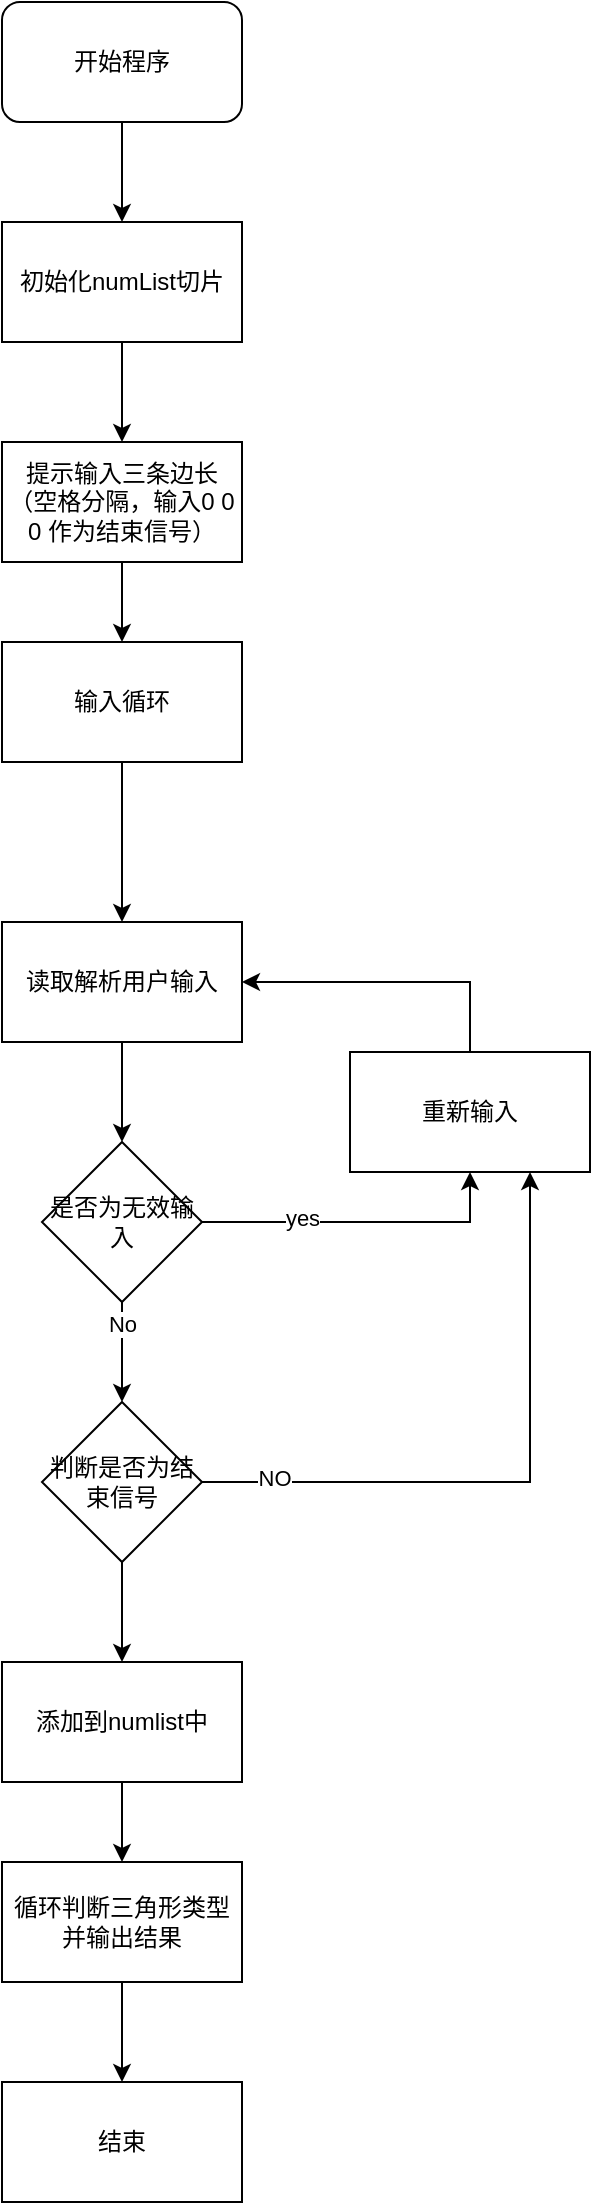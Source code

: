 <mxfile version="24.8.3">
  <diagram name="第 1 页" id="8Rc7tYSruqB4j2HT2wGH">
    <mxGraphModel dx="462" dy="510" grid="1" gridSize="10" guides="1" tooltips="1" connect="1" arrows="1" fold="1" page="1" pageScale="1" pageWidth="827" pageHeight="1169" math="0" shadow="0">
      <root>
        <mxCell id="0" />
        <mxCell id="1" parent="0" />
        <mxCell id="ssDMWkVqa4e1hbEo7RY9-23" value="" style="edgeStyle=orthogonalEdgeStyle;rounded=0;orthogonalLoop=1;jettySize=auto;html=1;" edge="1" parent="1" source="ssDMWkVqa4e1hbEo7RY9-1" target="ssDMWkVqa4e1hbEo7RY9-2">
          <mxGeometry relative="1" as="geometry" />
        </mxCell>
        <mxCell id="ssDMWkVqa4e1hbEo7RY9-1" value="开始程序" style="rounded=1;whiteSpace=wrap;html=1;" vertex="1" parent="1">
          <mxGeometry x="180" y="30" width="120" height="60" as="geometry" />
        </mxCell>
        <mxCell id="ssDMWkVqa4e1hbEo7RY9-22" value="" style="edgeStyle=orthogonalEdgeStyle;rounded=0;orthogonalLoop=1;jettySize=auto;html=1;" edge="1" parent="1" source="ssDMWkVqa4e1hbEo7RY9-2" target="ssDMWkVqa4e1hbEo7RY9-3">
          <mxGeometry relative="1" as="geometry" />
        </mxCell>
        <mxCell id="ssDMWkVqa4e1hbEo7RY9-2" value="初始化numList切片" style="rounded=0;whiteSpace=wrap;html=1;" vertex="1" parent="1">
          <mxGeometry x="180" y="140" width="120" height="60" as="geometry" />
        </mxCell>
        <mxCell id="ssDMWkVqa4e1hbEo7RY9-24" value="" style="edgeStyle=orthogonalEdgeStyle;rounded=0;orthogonalLoop=1;jettySize=auto;html=1;" edge="1" parent="1" source="ssDMWkVqa4e1hbEo7RY9-3" target="ssDMWkVqa4e1hbEo7RY9-4">
          <mxGeometry relative="1" as="geometry" />
        </mxCell>
        <mxCell id="ssDMWkVqa4e1hbEo7RY9-3" value="提示输入三条边长（空格分隔，输入0 0 0 作为结束信号）" style="rounded=0;whiteSpace=wrap;html=1;" vertex="1" parent="1">
          <mxGeometry x="180" y="250" width="120" height="60" as="geometry" />
        </mxCell>
        <mxCell id="ssDMWkVqa4e1hbEo7RY9-6" value="" style="edgeStyle=orthogonalEdgeStyle;rounded=0;orthogonalLoop=1;jettySize=auto;html=1;" edge="1" parent="1" source="ssDMWkVqa4e1hbEo7RY9-4" target="ssDMWkVqa4e1hbEo7RY9-5">
          <mxGeometry relative="1" as="geometry" />
        </mxCell>
        <mxCell id="ssDMWkVqa4e1hbEo7RY9-4" value="输入循环" style="rounded=0;whiteSpace=wrap;html=1;" vertex="1" parent="1">
          <mxGeometry x="180" y="350" width="120" height="60" as="geometry" />
        </mxCell>
        <mxCell id="ssDMWkVqa4e1hbEo7RY9-25" value="" style="edgeStyle=orthogonalEdgeStyle;rounded=0;orthogonalLoop=1;jettySize=auto;html=1;" edge="1" parent="1" source="ssDMWkVqa4e1hbEo7RY9-5" target="ssDMWkVqa4e1hbEo7RY9-7">
          <mxGeometry relative="1" as="geometry" />
        </mxCell>
        <mxCell id="ssDMWkVqa4e1hbEo7RY9-5" value="读取解析用户输入" style="whiteSpace=wrap;html=1;rounded=0;" vertex="1" parent="1">
          <mxGeometry x="180" y="490" width="120" height="60" as="geometry" />
        </mxCell>
        <mxCell id="ssDMWkVqa4e1hbEo7RY9-9" style="edgeStyle=orthogonalEdgeStyle;rounded=0;orthogonalLoop=1;jettySize=auto;html=1;exitX=1;exitY=0.5;exitDx=0;exitDy=0;entryX=0.5;entryY=1;entryDx=0;entryDy=0;" edge="1" parent="1" source="ssDMWkVqa4e1hbEo7RY9-7" target="ssDMWkVqa4e1hbEo7RY9-8">
          <mxGeometry relative="1" as="geometry" />
        </mxCell>
        <mxCell id="ssDMWkVqa4e1hbEo7RY9-11" value="yes" style="edgeLabel;html=1;align=center;verticalAlign=middle;resizable=0;points=[];" vertex="1" connectable="0" parent="ssDMWkVqa4e1hbEo7RY9-9">
          <mxGeometry x="-0.371" y="2" relative="1" as="geometry">
            <mxPoint as="offset" />
          </mxGeometry>
        </mxCell>
        <mxCell id="ssDMWkVqa4e1hbEo7RY9-13" value="" style="edgeStyle=orthogonalEdgeStyle;rounded=0;orthogonalLoop=1;jettySize=auto;html=1;" edge="1" parent="1" source="ssDMWkVqa4e1hbEo7RY9-7">
          <mxGeometry relative="1" as="geometry">
            <mxPoint x="240" y="730" as="targetPoint" />
          </mxGeometry>
        </mxCell>
        <mxCell id="ssDMWkVqa4e1hbEo7RY9-14" value="No" style="edgeLabel;html=1;align=center;verticalAlign=middle;resizable=0;points=[];" vertex="1" connectable="0" parent="ssDMWkVqa4e1hbEo7RY9-13">
          <mxGeometry x="-0.56" relative="1" as="geometry">
            <mxPoint as="offset" />
          </mxGeometry>
        </mxCell>
        <mxCell id="ssDMWkVqa4e1hbEo7RY9-7" value="是否为无效输入" style="rhombus;whiteSpace=wrap;html=1;" vertex="1" parent="1">
          <mxGeometry x="200" y="600" width="80" height="80" as="geometry" />
        </mxCell>
        <mxCell id="ssDMWkVqa4e1hbEo7RY9-10" style="edgeStyle=orthogonalEdgeStyle;rounded=0;orthogonalLoop=1;jettySize=auto;html=1;exitX=0.5;exitY=0;exitDx=0;exitDy=0;entryX=1;entryY=0.5;entryDx=0;entryDy=0;" edge="1" parent="1" source="ssDMWkVqa4e1hbEo7RY9-8" target="ssDMWkVqa4e1hbEo7RY9-5">
          <mxGeometry relative="1" as="geometry" />
        </mxCell>
        <mxCell id="ssDMWkVqa4e1hbEo7RY9-8" value="重新输入" style="rounded=0;whiteSpace=wrap;html=1;" vertex="1" parent="1">
          <mxGeometry x="354" y="555" width="120" height="60" as="geometry" />
        </mxCell>
        <mxCell id="ssDMWkVqa4e1hbEo7RY9-16" style="edgeStyle=orthogonalEdgeStyle;rounded=0;orthogonalLoop=1;jettySize=auto;html=1;entryX=0.75;entryY=1;entryDx=0;entryDy=0;" edge="1" parent="1" source="ssDMWkVqa4e1hbEo7RY9-15" target="ssDMWkVqa4e1hbEo7RY9-8">
          <mxGeometry relative="1" as="geometry" />
        </mxCell>
        <mxCell id="ssDMWkVqa4e1hbEo7RY9-17" value="NO" style="edgeLabel;html=1;align=center;verticalAlign=middle;resizable=0;points=[];" vertex="1" connectable="0" parent="ssDMWkVqa4e1hbEo7RY9-16">
          <mxGeometry x="-0.774" y="2" relative="1" as="geometry">
            <mxPoint as="offset" />
          </mxGeometry>
        </mxCell>
        <mxCell id="ssDMWkVqa4e1hbEo7RY9-19" value="" style="edgeStyle=orthogonalEdgeStyle;rounded=0;orthogonalLoop=1;jettySize=auto;html=1;" edge="1" parent="1" source="ssDMWkVqa4e1hbEo7RY9-15" target="ssDMWkVqa4e1hbEo7RY9-18">
          <mxGeometry relative="1" as="geometry" />
        </mxCell>
        <mxCell id="ssDMWkVqa4e1hbEo7RY9-15" value="判断是否为结束信号" style="rhombus;whiteSpace=wrap;html=1;" vertex="1" parent="1">
          <mxGeometry x="200" y="730" width="80" height="80" as="geometry" />
        </mxCell>
        <mxCell id="ssDMWkVqa4e1hbEo7RY9-26" value="" style="edgeStyle=orthogonalEdgeStyle;rounded=0;orthogonalLoop=1;jettySize=auto;html=1;" edge="1" parent="1" source="ssDMWkVqa4e1hbEo7RY9-18" target="ssDMWkVqa4e1hbEo7RY9-20">
          <mxGeometry relative="1" as="geometry" />
        </mxCell>
        <mxCell id="ssDMWkVqa4e1hbEo7RY9-18" value="添加到numlist中" style="whiteSpace=wrap;html=1;" vertex="1" parent="1">
          <mxGeometry x="180" y="860" width="120" height="60" as="geometry" />
        </mxCell>
        <mxCell id="ssDMWkVqa4e1hbEo7RY9-27" value="" style="edgeStyle=orthogonalEdgeStyle;rounded=0;orthogonalLoop=1;jettySize=auto;html=1;" edge="1" parent="1" source="ssDMWkVqa4e1hbEo7RY9-20" target="ssDMWkVqa4e1hbEo7RY9-21">
          <mxGeometry relative="1" as="geometry" />
        </mxCell>
        <mxCell id="ssDMWkVqa4e1hbEo7RY9-20" value="循环判断三角形类型&lt;div&gt;并输出结果&lt;/div&gt;" style="rounded=0;whiteSpace=wrap;html=1;" vertex="1" parent="1">
          <mxGeometry x="180" y="960" width="120" height="60" as="geometry" />
        </mxCell>
        <mxCell id="ssDMWkVqa4e1hbEo7RY9-21" value="结束" style="rounded=0;whiteSpace=wrap;html=1;" vertex="1" parent="1">
          <mxGeometry x="180" y="1070" width="120" height="60" as="geometry" />
        </mxCell>
      </root>
    </mxGraphModel>
  </diagram>
</mxfile>
